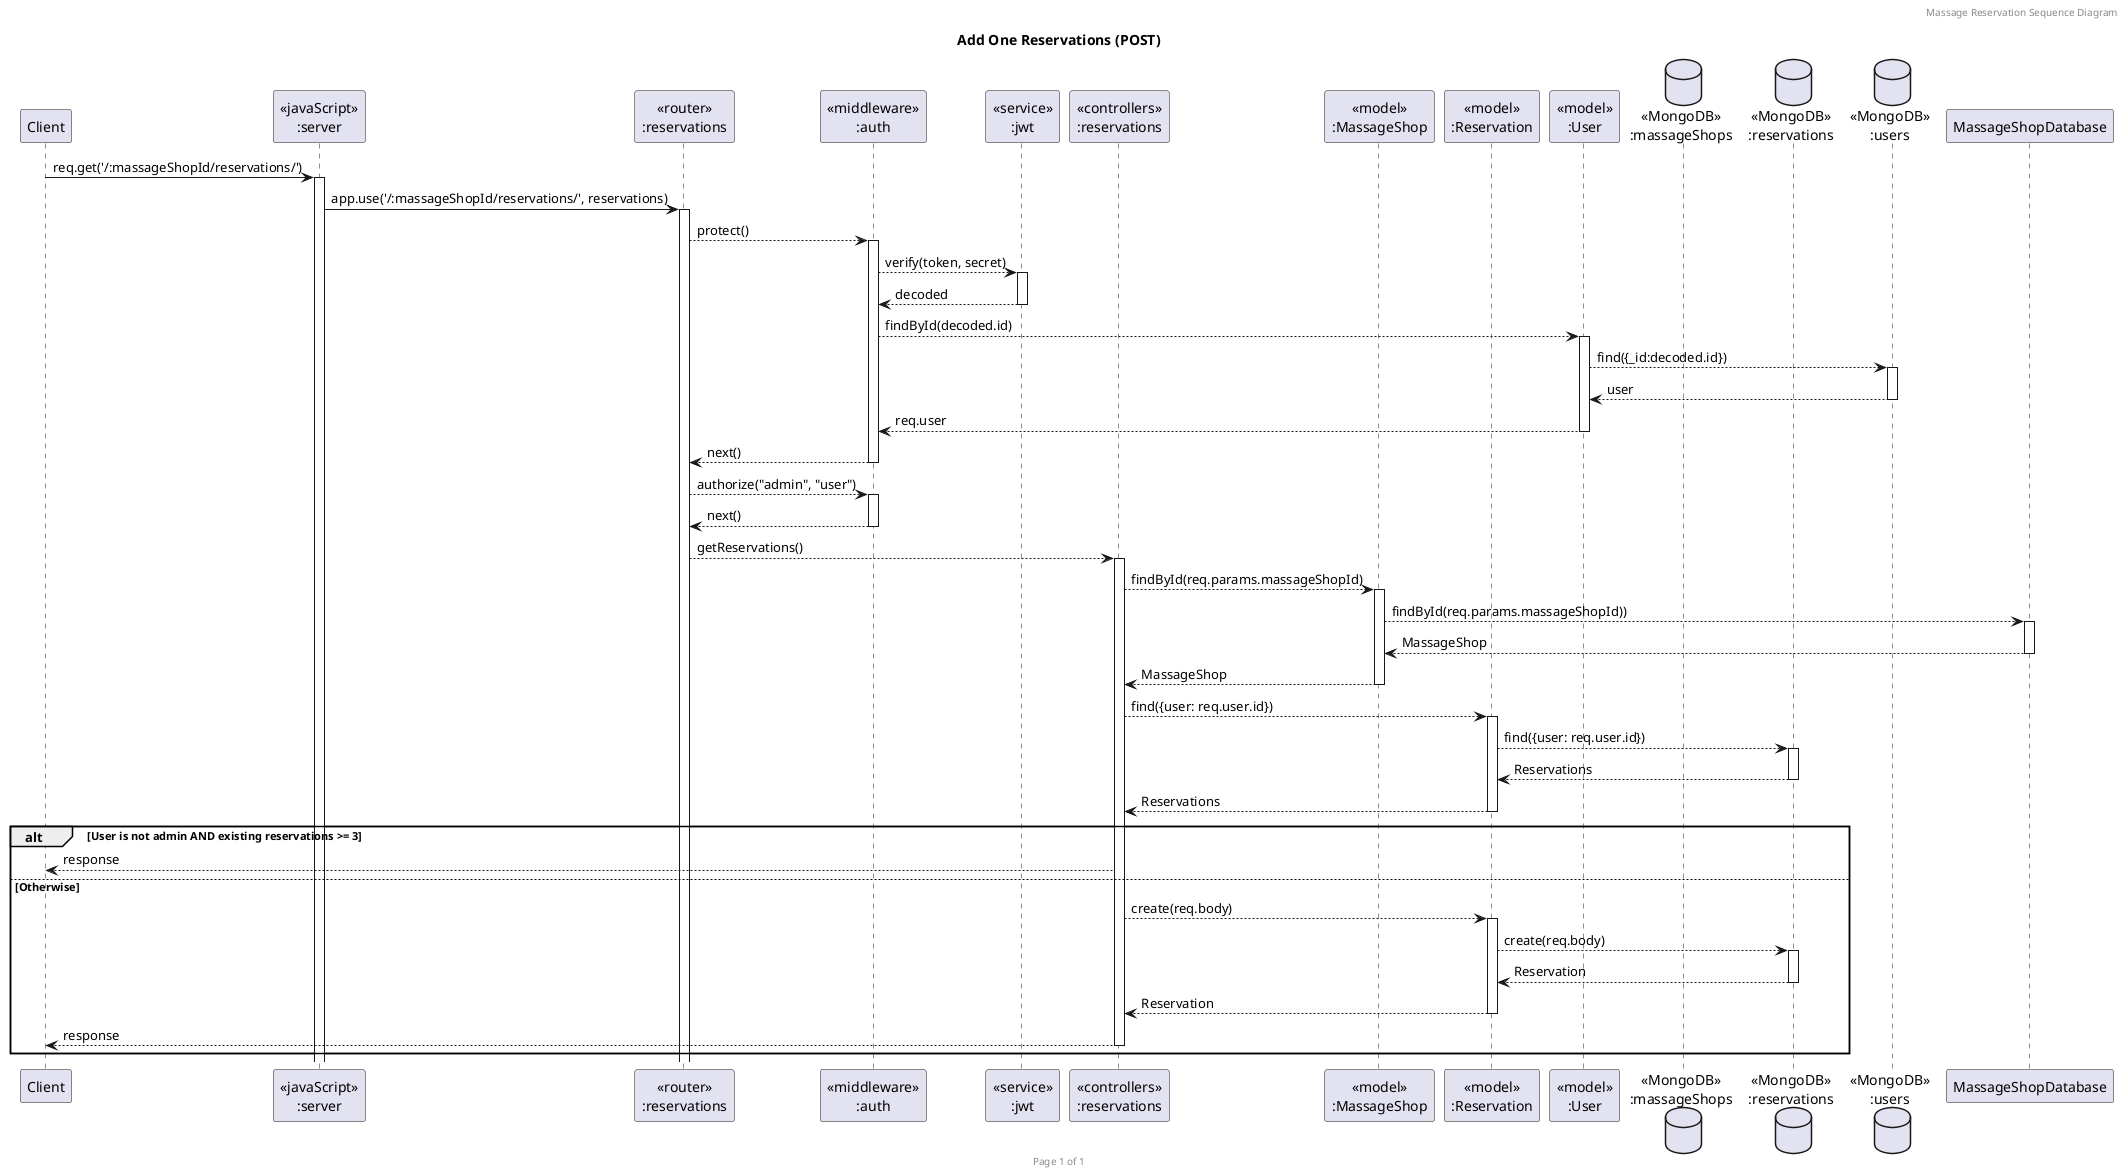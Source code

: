 @startuml Add One Reservations (POST)

header Massage Reservation Sequence Diagram
footer Page %page% of %lastpage%
title "Add One Reservations (POST)"

participant "Client" as client
participant "<<javaScript>>\n:server" as server
participant "<<router>>\n:reservations" as routerReservations
participant "<<middleware>>\n:auth" as middlewareAuth
participant "<<service>>\n:jwt" as jwtAuth
participant "<<controllers>>\n:reservations" as controllersReservations
participant "<<model>>\n:MassageShop" as modelMassageShop
participant "<<model>>\n:Reservation" as modelReservation
participant "<<model>>\n:User" as modelUser
database "<<MongoDB>>\n:massageShops" as MassageShopsDatabase
database "<<MongoDB>>\n:reservations" as ReservationsDatabase
database "<<MongoDB>>\n:users" as UsersDatabase

client->server ++:req.get('/:massageShopId/reservations/')
server->routerReservations ++:app.use('/:massageShopId/reservations/', reservations)

routerReservations--> middlewareAuth ++:protect()
middlewareAuth --> jwtAuth ++:verify(token, secret)
middlewareAuth <-- jwtAuth --:decoded
middlewareAuth --> modelUser ++:findById(decoded.id)
modelUser --> UsersDatabase ++: find({_id:decoded.id})
modelUser <-- UsersDatabase --:user
middlewareAuth <-- modelUser --:req.user
routerReservations <-- middlewareAuth --:next()
routerReservations --> middlewareAuth ++:authorize("admin", "user")
routerReservations <-- middlewareAuth --:next()

routerReservations --> controllersReservations ++:getReservations()

controllersReservations --> modelMassageShop ++:findById(req.params.massageShopId)
modelMassageShop --> MassageShopDatabase ++:findById(req.params.massageShopId))
modelMassageShop <-- MassageShopDatabase --:MassageShop
controllersReservations <-- modelMassageShop --:MassageShop

controllersReservations --> modelReservation ++:find({user: req.user.id})
modelReservation --> ReservationsDatabase ++:find({user: req.user.id})
modelReservation <-- ReservationsDatabase --:Reservations
controllersReservations <-- modelReservation --:Reservations

alt User is not admin AND existing reservations >= 3
    client <-- controllersReservations :response
else Otherwise
    controllersReservations --> modelReservation ++:create(req.body)
    modelReservation --> ReservationsDatabase ++:create(req.body)
    modelReservation <-- ReservationsDatabase --:Reservation
    controllersReservations <-- modelReservation --:Reservation
    client <-- controllersReservations --:response
    end

